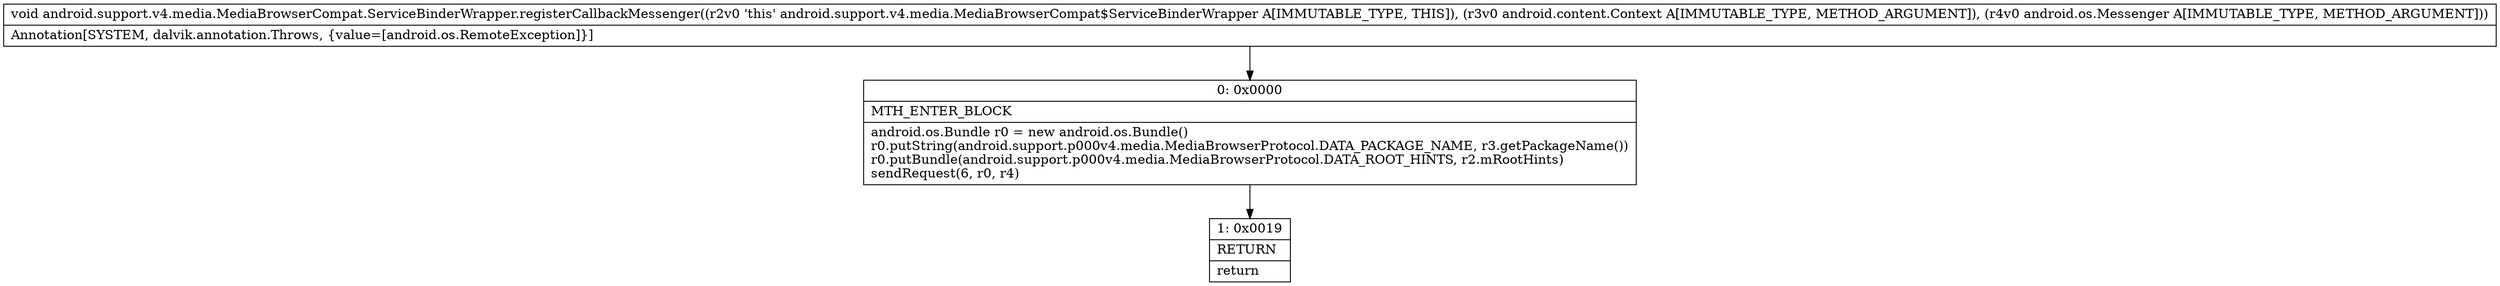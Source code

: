 digraph "CFG forandroid.support.v4.media.MediaBrowserCompat.ServiceBinderWrapper.registerCallbackMessenger(Landroid\/content\/Context;Landroid\/os\/Messenger;)V" {
Node_0 [shape=record,label="{0\:\ 0x0000|MTH_ENTER_BLOCK\l|android.os.Bundle r0 = new android.os.Bundle()\lr0.putString(android.support.p000v4.media.MediaBrowserProtocol.DATA_PACKAGE_NAME, r3.getPackageName())\lr0.putBundle(android.support.p000v4.media.MediaBrowserProtocol.DATA_ROOT_HINTS, r2.mRootHints)\lsendRequest(6, r0, r4)\l}"];
Node_1 [shape=record,label="{1\:\ 0x0019|RETURN\l|return\l}"];
MethodNode[shape=record,label="{void android.support.v4.media.MediaBrowserCompat.ServiceBinderWrapper.registerCallbackMessenger((r2v0 'this' android.support.v4.media.MediaBrowserCompat$ServiceBinderWrapper A[IMMUTABLE_TYPE, THIS]), (r3v0 android.content.Context A[IMMUTABLE_TYPE, METHOD_ARGUMENT]), (r4v0 android.os.Messenger A[IMMUTABLE_TYPE, METHOD_ARGUMENT]))  | Annotation[SYSTEM, dalvik.annotation.Throws, \{value=[android.os.RemoteException]\}]\l}"];
MethodNode -> Node_0;
Node_0 -> Node_1;
}

